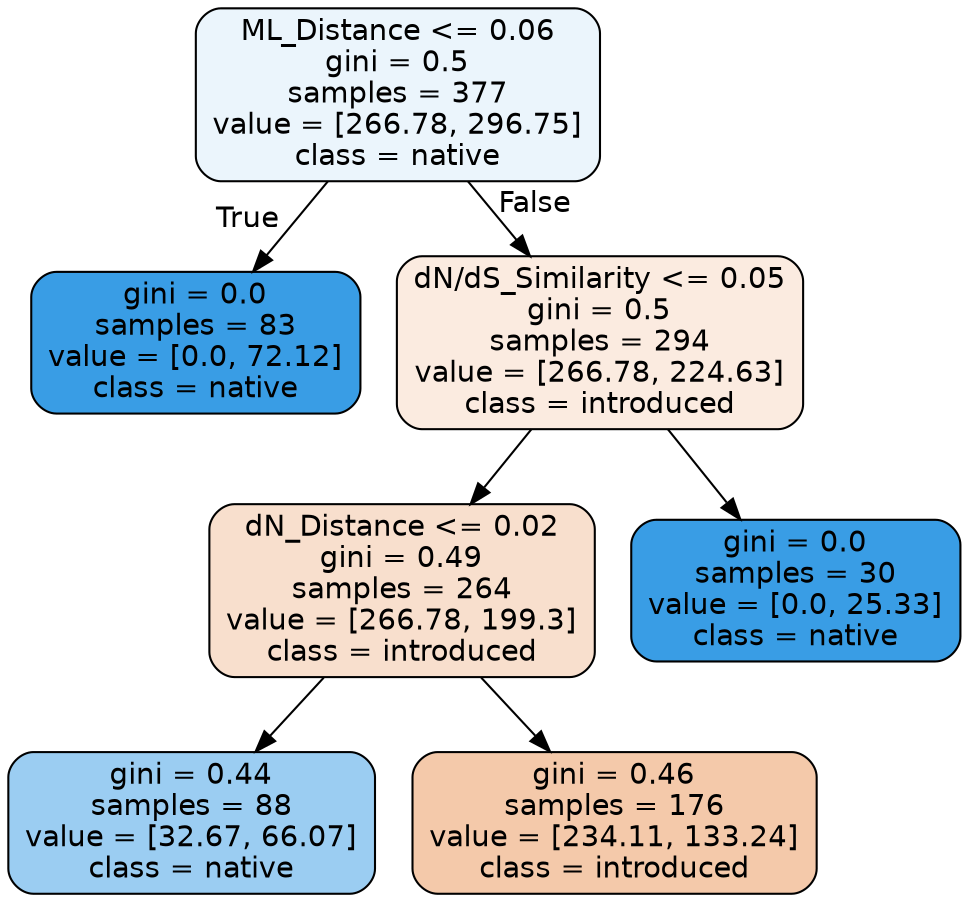 digraph Tree {
node [shape=box, style="filled, rounded", color="black", fontname=helvetica] ;
edge [fontname=helvetica] ;
0 [label="ML_Distance <= 0.06\ngini = 0.5\nsamples = 377\nvalue = [266.78, 296.75]\nclass = native", fillcolor="#ebf5fc"] ;
1 [label="gini = 0.0\nsamples = 83\nvalue = [0.0, 72.12]\nclass = native", fillcolor="#399de5"] ;
0 -> 1 [labeldistance=2.5, labelangle=45, headlabel="True"] ;
2 [label="dN/dS_Similarity <= 0.05\ngini = 0.5\nsamples = 294\nvalue = [266.78, 224.63]\nclass = introduced", fillcolor="#fbebe0"] ;
0 -> 2 [labeldistance=2.5, labelangle=-45, headlabel="False"] ;
3 [label="dN_Distance <= 0.02\ngini = 0.49\nsamples = 264\nvalue = [266.78, 199.3]\nclass = introduced", fillcolor="#f8dfcd"] ;
2 -> 3 ;
5 [label="gini = 0.44\nsamples = 88\nvalue = [32.67, 66.07]\nclass = native", fillcolor="#9bcdf2"] ;
3 -> 5 ;
6 [label="gini = 0.46\nsamples = 176\nvalue = [234.11, 133.24]\nclass = introduced", fillcolor="#f4c9aa"] ;
3 -> 6 ;
4 [label="gini = 0.0\nsamples = 30\nvalue = [0.0, 25.33]\nclass = native", fillcolor="#399de5"] ;
2 -> 4 ;
}